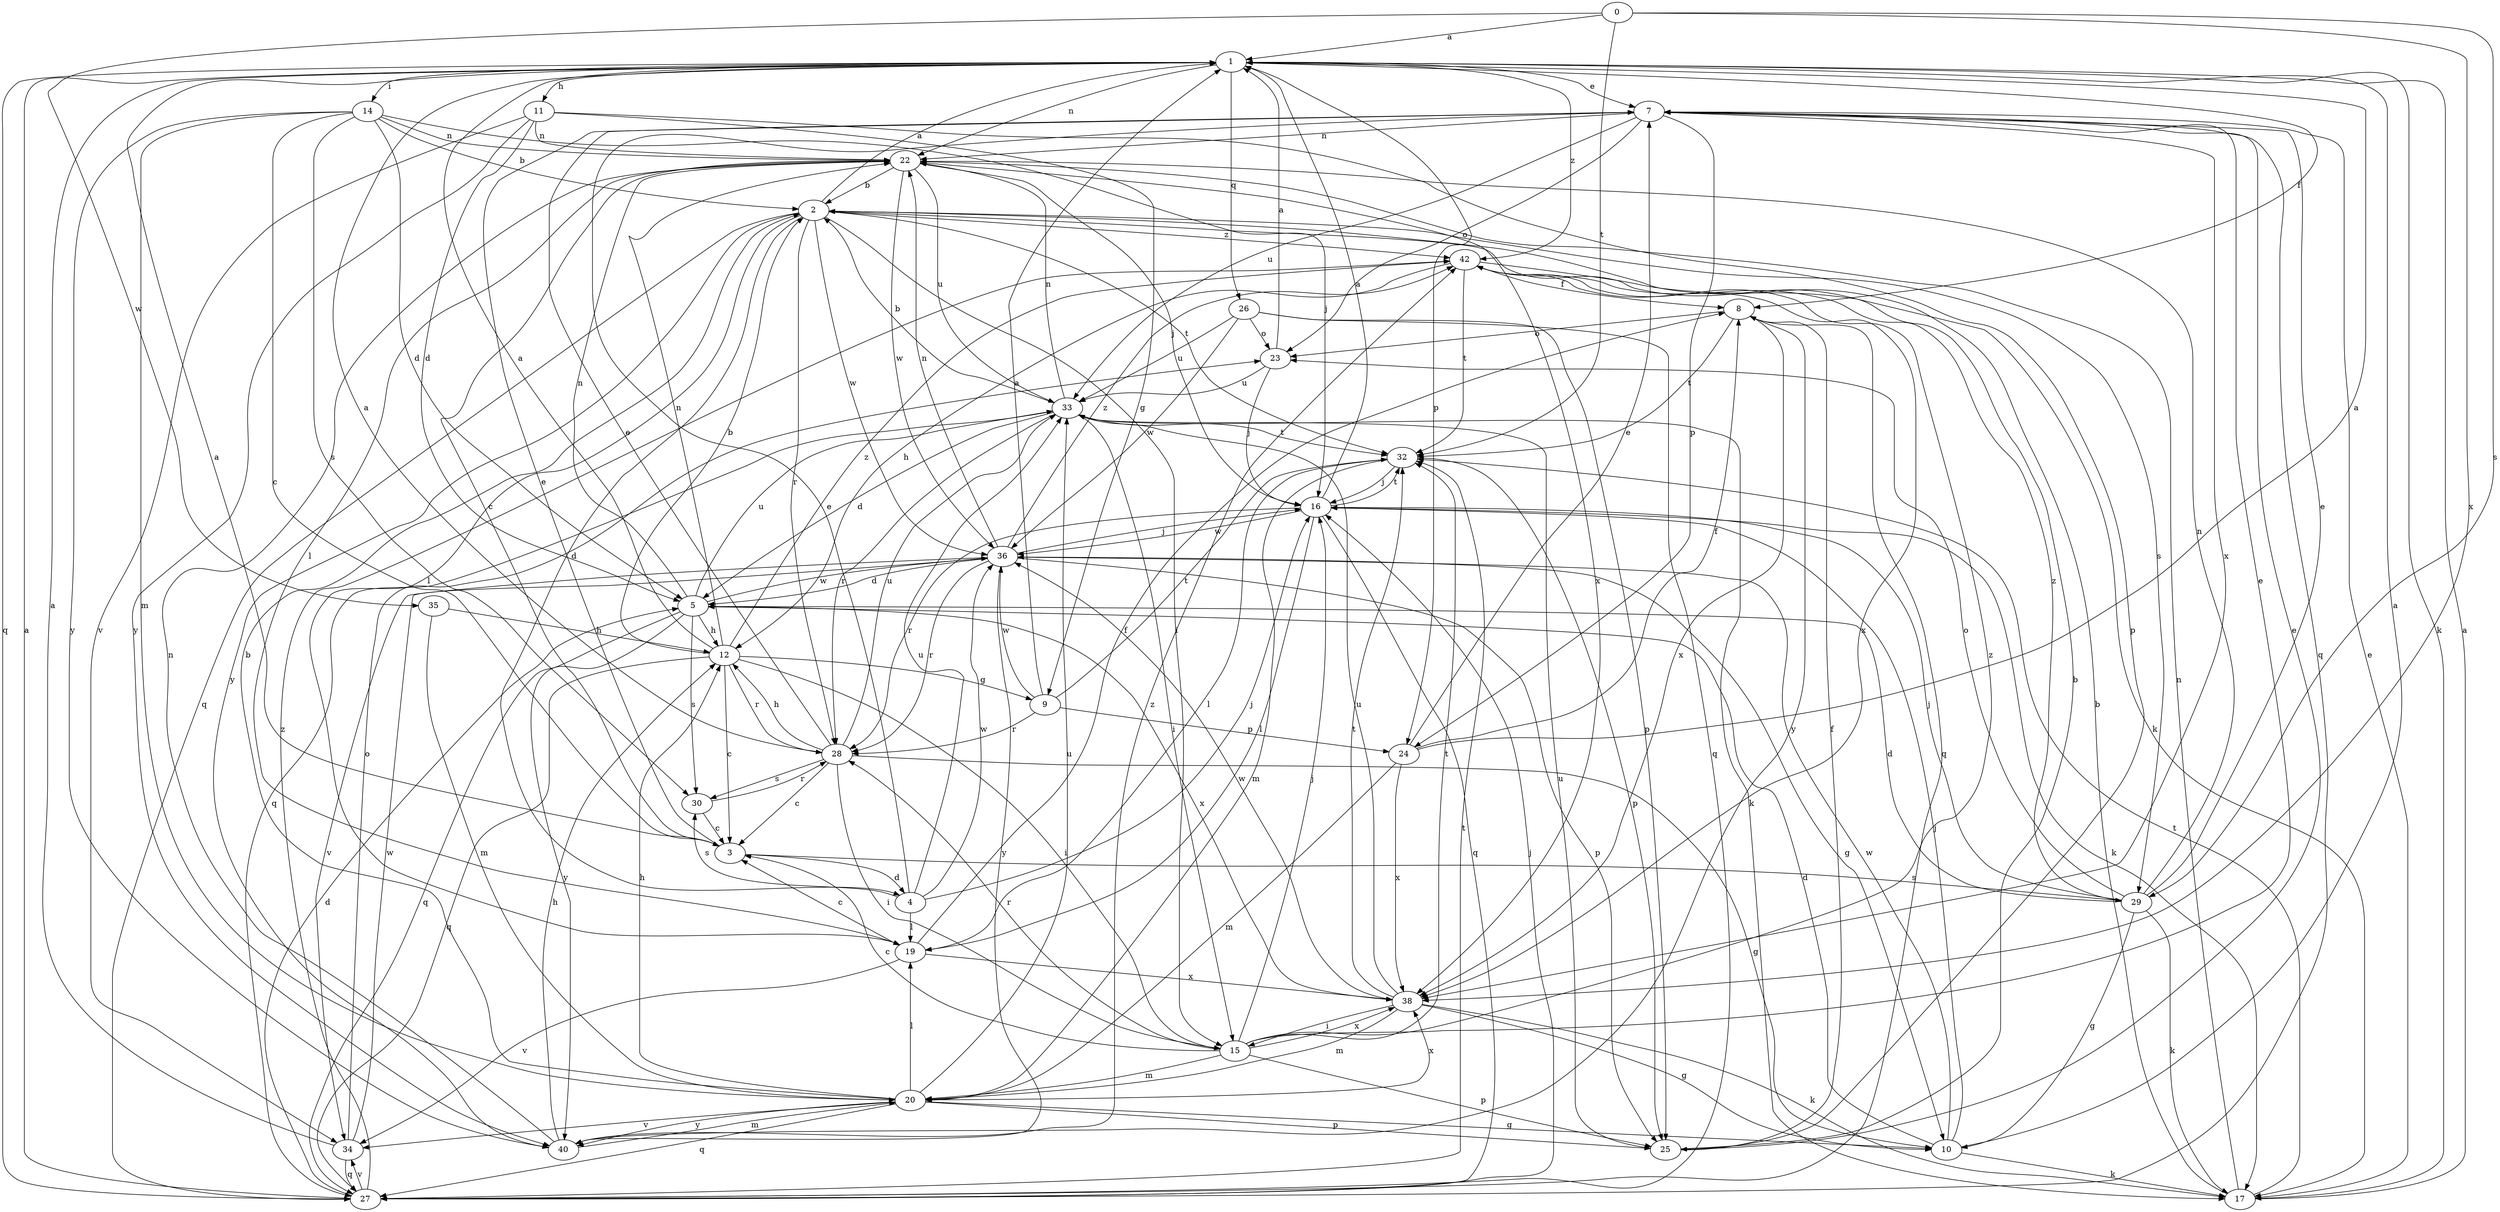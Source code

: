 strict digraph  {
0;
1;
2;
3;
4;
5;
7;
8;
9;
10;
11;
12;
14;
15;
16;
17;
19;
20;
22;
23;
24;
25;
26;
27;
28;
29;
30;
32;
33;
34;
35;
36;
38;
40;
42;
0 -> 1  [label=a];
0 -> 29  [label=s];
0 -> 32  [label=t];
0 -> 35  [label=w];
0 -> 38  [label=x];
1 -> 7  [label=e];
1 -> 8  [label=f];
1 -> 11  [label=h];
1 -> 14  [label=i];
1 -> 17  [label=k];
1 -> 22  [label=n];
1 -> 24  [label=p];
1 -> 26  [label=q];
1 -> 27  [label=q];
1 -> 42  [label=z];
2 -> 1  [label=a];
2 -> 4  [label=d];
2 -> 15  [label=i];
2 -> 19  [label=l];
2 -> 27  [label=q];
2 -> 28  [label=r];
2 -> 29  [label=s];
2 -> 32  [label=t];
2 -> 36  [label=w];
2 -> 40  [label=y];
2 -> 42  [label=z];
3 -> 1  [label=a];
3 -> 4  [label=d];
3 -> 7  [label=e];
3 -> 29  [label=s];
4 -> 7  [label=e];
4 -> 16  [label=j];
4 -> 19  [label=l];
4 -> 30  [label=s];
4 -> 33  [label=u];
4 -> 36  [label=w];
5 -> 12  [label=h];
5 -> 22  [label=n];
5 -> 27  [label=q];
5 -> 30  [label=s];
5 -> 33  [label=u];
5 -> 36  [label=w];
5 -> 38  [label=x];
5 -> 40  [label=y];
7 -> 22  [label=n];
7 -> 23  [label=o];
7 -> 24  [label=p];
7 -> 27  [label=q];
7 -> 33  [label=u];
7 -> 38  [label=x];
8 -> 23  [label=o];
8 -> 27  [label=q];
8 -> 32  [label=t];
8 -> 38  [label=x];
8 -> 40  [label=y];
9 -> 1  [label=a];
9 -> 24  [label=p];
9 -> 28  [label=r];
9 -> 32  [label=t];
9 -> 36  [label=w];
10 -> 1  [label=a];
10 -> 5  [label=d];
10 -> 16  [label=j];
10 -> 17  [label=k];
10 -> 36  [label=w];
11 -> 5  [label=d];
11 -> 9  [label=g];
11 -> 22  [label=n];
11 -> 25  [label=p];
11 -> 34  [label=v];
11 -> 40  [label=y];
12 -> 1  [label=a];
12 -> 2  [label=b];
12 -> 3  [label=c];
12 -> 9  [label=g];
12 -> 15  [label=i];
12 -> 22  [label=n];
12 -> 27  [label=q];
12 -> 28  [label=r];
12 -> 42  [label=z];
14 -> 2  [label=b];
14 -> 3  [label=c];
14 -> 5  [label=d];
14 -> 16  [label=j];
14 -> 20  [label=m];
14 -> 22  [label=n];
14 -> 30  [label=s];
14 -> 40  [label=y];
15 -> 3  [label=c];
15 -> 7  [label=e];
15 -> 16  [label=j];
15 -> 20  [label=m];
15 -> 25  [label=p];
15 -> 28  [label=r];
15 -> 32  [label=t];
15 -> 38  [label=x];
15 -> 42  [label=z];
16 -> 1  [label=a];
16 -> 17  [label=k];
16 -> 19  [label=l];
16 -> 27  [label=q];
16 -> 28  [label=r];
16 -> 32  [label=t];
16 -> 36  [label=w];
17 -> 1  [label=a];
17 -> 2  [label=b];
17 -> 7  [label=e];
17 -> 22  [label=n];
17 -> 32  [label=t];
19 -> 3  [label=c];
19 -> 8  [label=f];
19 -> 34  [label=v];
19 -> 38  [label=x];
20 -> 2  [label=b];
20 -> 10  [label=g];
20 -> 12  [label=h];
20 -> 19  [label=l];
20 -> 25  [label=p];
20 -> 27  [label=q];
20 -> 33  [label=u];
20 -> 34  [label=v];
20 -> 38  [label=x];
20 -> 40  [label=y];
22 -> 2  [label=b];
22 -> 3  [label=c];
22 -> 16  [label=j];
22 -> 19  [label=l];
22 -> 33  [label=u];
22 -> 36  [label=w];
22 -> 38  [label=x];
23 -> 1  [label=a];
23 -> 16  [label=j];
23 -> 33  [label=u];
24 -> 1  [label=a];
24 -> 7  [label=e];
24 -> 8  [label=f];
24 -> 20  [label=m];
24 -> 38  [label=x];
25 -> 2  [label=b];
25 -> 7  [label=e];
25 -> 8  [label=f];
25 -> 33  [label=u];
26 -> 23  [label=o];
26 -> 25  [label=p];
26 -> 27  [label=q];
26 -> 33  [label=u];
26 -> 36  [label=w];
27 -> 1  [label=a];
27 -> 5  [label=d];
27 -> 16  [label=j];
27 -> 32  [label=t];
27 -> 34  [label=v];
27 -> 42  [label=z];
28 -> 1  [label=a];
28 -> 3  [label=c];
28 -> 7  [label=e];
28 -> 10  [label=g];
28 -> 12  [label=h];
28 -> 15  [label=i];
28 -> 30  [label=s];
28 -> 33  [label=u];
29 -> 5  [label=d];
29 -> 7  [label=e];
29 -> 10  [label=g];
29 -> 16  [label=j];
29 -> 17  [label=k];
29 -> 22  [label=n];
29 -> 23  [label=o];
29 -> 42  [label=z];
30 -> 3  [label=c];
30 -> 28  [label=r];
32 -> 16  [label=j];
32 -> 19  [label=l];
32 -> 20  [label=m];
32 -> 25  [label=p];
33 -> 2  [label=b];
33 -> 5  [label=d];
33 -> 15  [label=i];
33 -> 17  [label=k];
33 -> 22  [label=n];
33 -> 27  [label=q];
33 -> 28  [label=r];
33 -> 32  [label=t];
34 -> 1  [label=a];
34 -> 23  [label=o];
34 -> 27  [label=q];
34 -> 36  [label=w];
35 -> 12  [label=h];
35 -> 20  [label=m];
36 -> 5  [label=d];
36 -> 10  [label=g];
36 -> 16  [label=j];
36 -> 22  [label=n];
36 -> 25  [label=p];
36 -> 28  [label=r];
36 -> 34  [label=v];
36 -> 40  [label=y];
36 -> 42  [label=z];
38 -> 10  [label=g];
38 -> 15  [label=i];
38 -> 17  [label=k];
38 -> 20  [label=m];
38 -> 32  [label=t];
38 -> 33  [label=u];
38 -> 36  [label=w];
40 -> 12  [label=h];
40 -> 20  [label=m];
40 -> 22  [label=n];
40 -> 42  [label=z];
42 -> 8  [label=f];
42 -> 12  [label=h];
42 -> 17  [label=k];
42 -> 32  [label=t];
42 -> 38  [label=x];
}
